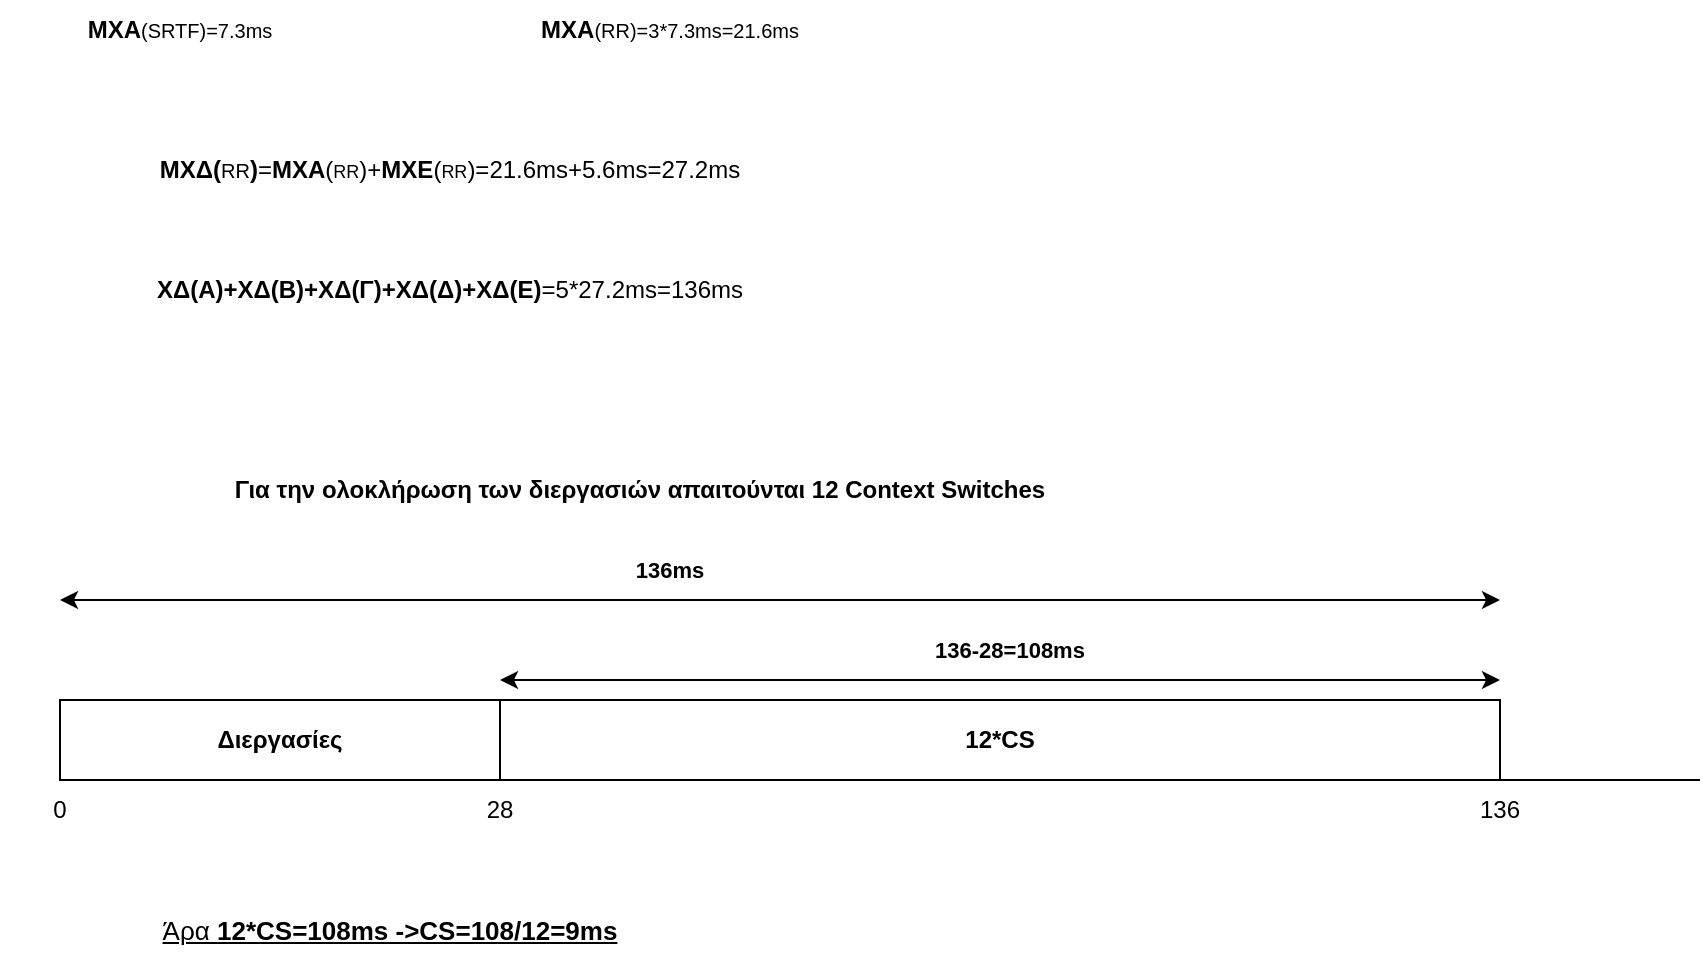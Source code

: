 <mxfile version="20.8.16" type="device"><diagram name="Page-1" id="I3RqbU7lAlfLn6s31oPK"><mxGraphModel dx="1036" dy="606" grid="1" gridSize="10" guides="1" tooltips="1" connect="1" arrows="1" fold="1" page="1" pageScale="1" pageWidth="827" pageHeight="1169" math="0" shadow="0"><root><mxCell id="0"/><mxCell id="1" parent="0"/><mxCell id="VDNLppLVoF7TFCE5_jTz-1" value="" style="endArrow=none;html=1;rounded=0;" edge="1" parent="1"><mxGeometry width="50" height="50" relative="1" as="geometry"><mxPoint x="30" y="440" as="sourcePoint"/><mxPoint x="850" y="440" as="targetPoint"/></mxGeometry></mxCell><mxCell id="VDNLppLVoF7TFCE5_jTz-2" value="&lt;b&gt;Διεργασίες&lt;/b&gt;" style="rounded=0;whiteSpace=wrap;html=1;" vertex="1" parent="1"><mxGeometry x="30" y="400" width="220" height="40" as="geometry"/></mxCell><mxCell id="VDNLppLVoF7TFCE5_jTz-3" value="0" style="text;html=1;strokeColor=none;fillColor=none;align=center;verticalAlign=middle;whiteSpace=wrap;rounded=0;" vertex="1" parent="1"><mxGeometry y="440" width="60" height="30" as="geometry"/></mxCell><mxCell id="VDNLppLVoF7TFCE5_jTz-4" value="28" style="text;html=1;strokeColor=none;fillColor=none;align=center;verticalAlign=middle;whiteSpace=wrap;rounded=0;" vertex="1" parent="1"><mxGeometry x="220" y="440" width="60" height="30" as="geometry"/></mxCell><mxCell id="VDNLppLVoF7TFCE5_jTz-5" value="&lt;b&gt;12*CS&lt;/b&gt;" style="rounded=0;whiteSpace=wrap;html=1;" vertex="1" parent="1"><mxGeometry x="250" y="400" width="500" height="40" as="geometry"/></mxCell><mxCell id="VDNLppLVoF7TFCE5_jTz-6" value="136" style="text;html=1;strokeColor=none;fillColor=none;align=center;verticalAlign=middle;whiteSpace=wrap;rounded=0;" vertex="1" parent="1"><mxGeometry x="720" y="440" width="60" height="30" as="geometry"/></mxCell><mxCell id="VDNLppLVoF7TFCE5_jTz-7" value="&lt;b&gt;Για την ολοκλήρωση των διεργασιών απαιτούνται 12 Context Switches&lt;/b&gt;" style="text;html=1;strokeColor=none;fillColor=none;align=center;verticalAlign=middle;whiteSpace=wrap;rounded=0;" vertex="1" parent="1"><mxGeometry x="110" y="280" width="420" height="30" as="geometry"/></mxCell><mxCell id="VDNLppLVoF7TFCE5_jTz-8" value="&lt;b style=&quot;&quot;&gt;MXA&lt;/b&gt;&lt;font size=&quot;1&quot;&gt;(SRTF)=7.3ms&lt;/font&gt;" style="text;html=1;strokeColor=none;fillColor=none;align=center;verticalAlign=middle;whiteSpace=wrap;rounded=0;" vertex="1" parent="1"><mxGeometry x="30" y="50" width="120" height="30" as="geometry"/></mxCell><mxCell id="VDNLppLVoF7TFCE5_jTz-9" value="&lt;b style=&quot;&quot;&gt;MXA&lt;/b&gt;&lt;font size=&quot;1&quot;&gt;(RR)=3*7.3ms=21.6ms&lt;/font&gt;" style="text;html=1;strokeColor=none;fillColor=none;align=center;verticalAlign=middle;whiteSpace=wrap;rounded=0;" vertex="1" parent="1"><mxGeometry x="260" y="50" width="150" height="30" as="geometry"/></mxCell><mxCell id="VDNLppLVoF7TFCE5_jTz-10" value="&lt;font style=&quot;&quot;&gt;&lt;b style=&quot;font-size: 12px;&quot;&gt;ΜΧΔ(&lt;/b&gt;&lt;font style=&quot;font-size: 10px;&quot;&gt;RR&lt;/font&gt;&lt;b style=&quot;font-size: 12px;&quot;&gt;)&lt;/b&gt;&lt;span style=&quot;font-size: 12px;&quot;&gt;=&lt;b&gt;MXA&lt;/b&gt;(&lt;/span&gt;&lt;font style=&quot;font-size: 9px;&quot;&gt;RR&lt;/font&gt;&lt;span style=&quot;font-size: 12px;&quot;&gt;)+&lt;b&gt;MXE&lt;/b&gt;(&lt;/span&gt;&lt;font style=&quot;font-size: 9px;&quot;&gt;RR&lt;/font&gt;&lt;span style=&quot;font-size: 12px;&quot;&gt;)=21.6ms+5.6ms=27.2ms&lt;/span&gt;&lt;/font&gt;" style="text;html=1;strokeColor=none;fillColor=none;align=center;verticalAlign=middle;whiteSpace=wrap;rounded=0;fontSize=12;" vertex="1" parent="1"><mxGeometry x="30" y="120" width="390" height="30" as="geometry"/></mxCell><mxCell id="VDNLppLVoF7TFCE5_jTz-11" value="&lt;font style=&quot;&quot;&gt;&lt;span style=&quot;font-size: 12px;&quot;&gt;&lt;b&gt;ΧΔ(Α)+ΧΔ(Β)+ΧΔ(Γ)+ΧΔ(Δ)+ΧΔ(Ε)&lt;/b&gt;=5*27.2ms=136ms&lt;/span&gt;&lt;/font&gt;" style="text;html=1;strokeColor=none;fillColor=none;align=center;verticalAlign=middle;whiteSpace=wrap;rounded=0;fontSize=12;" vertex="1" parent="1"><mxGeometry x="30" y="180" width="390" height="30" as="geometry"/></mxCell><mxCell id="VDNLppLVoF7TFCE5_jTz-12" value="" style="endArrow=classic;startArrow=classic;html=1;rounded=0;fontSize=9;" edge="1" parent="1"><mxGeometry width="50" height="50" relative="1" as="geometry"><mxPoint x="30" y="350" as="sourcePoint"/><mxPoint x="750" y="350" as="targetPoint"/></mxGeometry></mxCell><mxCell id="VDNLppLVoF7TFCE5_jTz-14" value="&lt;b style=&quot;font-size: 11px;&quot;&gt;136ms&lt;/b&gt;" style="text;html=1;strokeColor=none;fillColor=none;align=center;verticalAlign=middle;whiteSpace=wrap;rounded=0;fontSize=9;" vertex="1" parent="1"><mxGeometry x="305" y="320" width="60" height="30" as="geometry"/></mxCell><mxCell id="VDNLppLVoF7TFCE5_jTz-15" value="" style="endArrow=classic;startArrow=classic;html=1;rounded=0;fontSize=11;" edge="1" parent="1"><mxGeometry width="50" height="50" relative="1" as="geometry"><mxPoint x="250" y="390" as="sourcePoint"/><mxPoint x="750" y="390" as="targetPoint"/></mxGeometry></mxCell><mxCell id="VDNLppLVoF7TFCE5_jTz-16" value="&lt;b style=&quot;font-size: 11px;&quot;&gt;136-28=108ms&lt;/b&gt;" style="text;html=1;strokeColor=none;fillColor=none;align=center;verticalAlign=middle;whiteSpace=wrap;rounded=0;fontSize=9;" vertex="1" parent="1"><mxGeometry x="460" y="360" width="90" height="30" as="geometry"/></mxCell><mxCell id="VDNLppLVoF7TFCE5_jTz-18" value="&lt;u style=&quot;font-size: 13px;&quot;&gt;Άρα &lt;b&gt;12*CS=108ms -&amp;gt;CS=108/12=9ms&lt;/b&gt;&lt;/u&gt;" style="text;html=1;strokeColor=none;fillColor=none;align=center;verticalAlign=middle;whiteSpace=wrap;rounded=0;fontSize=11;" vertex="1" parent="1"><mxGeometry x="80" y="500" width="230" height="30" as="geometry"/></mxCell></root></mxGraphModel></diagram></mxfile>